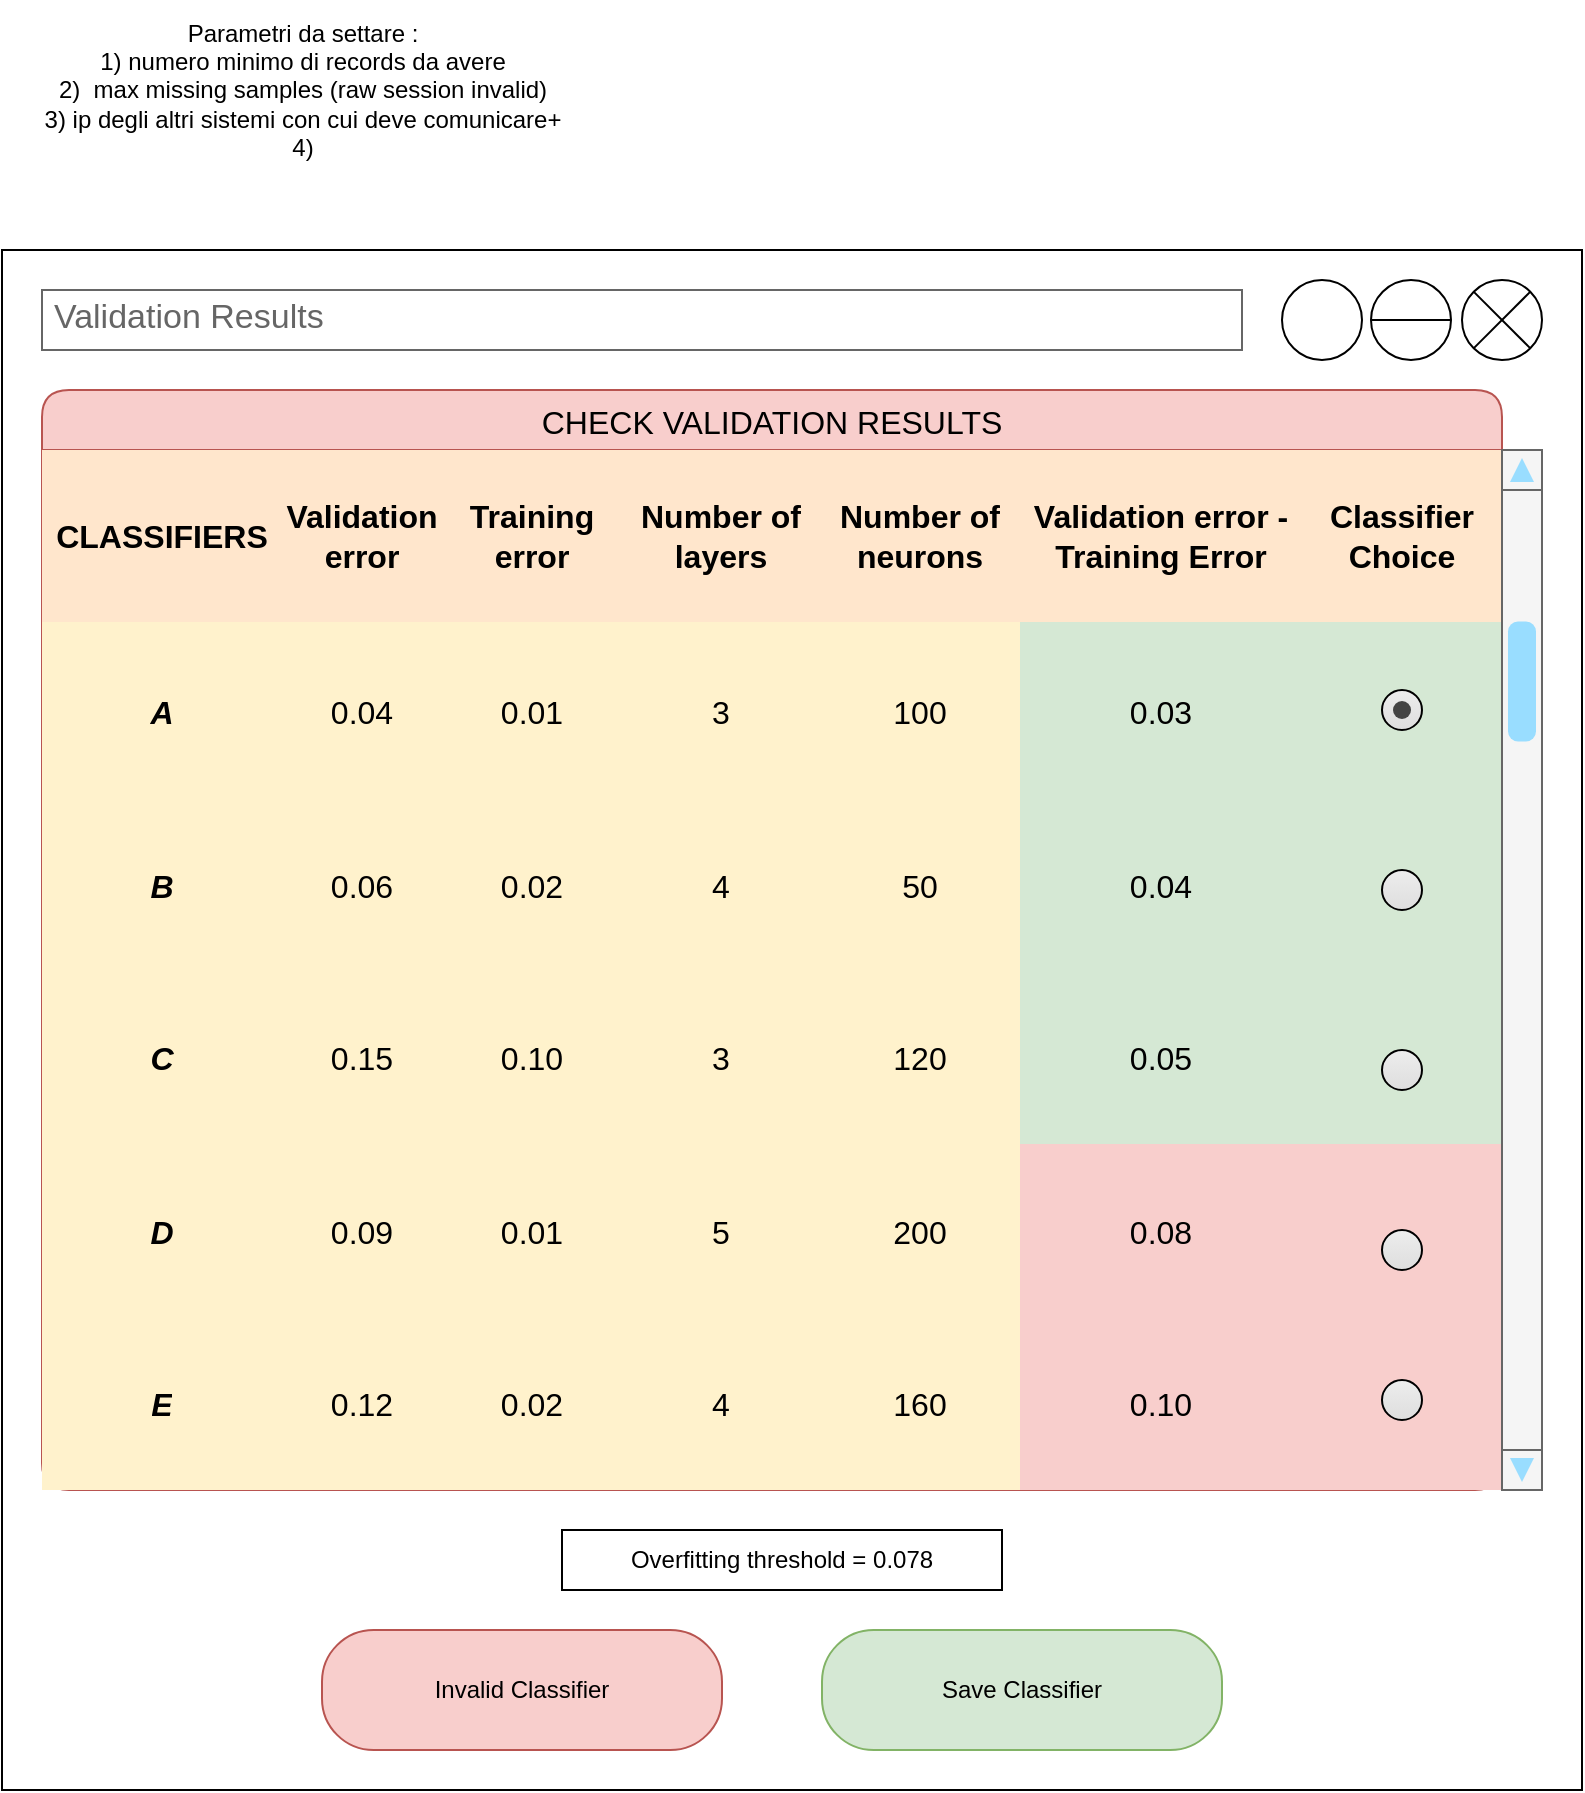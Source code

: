<mxfile>
    <diagram id="neL44oRjK5zxVdb9nWQi" name="Page-1">
        <mxGraphModel dx="1528" dy="1277" grid="1" gridSize="10" guides="1" tooltips="1" connect="1" arrows="1" fold="1" page="1" pageScale="1" pageWidth="850" pageHeight="1100" math="0" shadow="0">
            <root>
                <mxCell id="0"/>
                <mxCell id="1" parent="0"/>
                <mxCell id="2" value="Parametri da settare :&lt;br&gt;1) numero minimo di records da avere&lt;br&gt;2)&amp;nbsp; max missing samples (raw session invalid)&lt;br&gt;3) ip degli altri sistemi con cui deve comunicare+&lt;br&gt;4)" style="text;html=1;align=center;verticalAlign=middle;resizable=0;points=[];autosize=1;strokeColor=none;fillColor=none;" vertex="1" parent="1">
                    <mxGeometry x="40" y="105" width="280" height="90" as="geometry"/>
                </mxCell>
                <mxCell id="69" value="" style="rounded=0;whiteSpace=wrap;html=1;" vertex="1" parent="1">
                    <mxGeometry x="30" y="230" width="790" height="770" as="geometry"/>
                </mxCell>
                <mxCell id="70" value="CHECK VALIDATION RESULTS" style="shape=table;startSize=30;container=1;collapsible=0;childLayout=tableLayout;strokeColor=#b85450;fontSize=16;fillColor=#f8cecc;perimeterSpacing=0;rounded=1;shadow=0;" vertex="1" parent="1">
                    <mxGeometry x="50" y="300" width="730" height="550" as="geometry"/>
                </mxCell>
                <mxCell id="71" value="" style="shape=tableRow;horizontal=0;startSize=0;swimlaneHead=0;swimlaneBody=0;strokeColor=inherit;top=0;left=0;bottom=0;right=0;collapsible=0;dropTarget=0;fillColor=none;points=[[0,0.5],[1,0.5]];portConstraint=eastwest;fontSize=16;" vertex="1" parent="70">
                    <mxGeometry y="30" width="730" height="86" as="geometry"/>
                </mxCell>
                <mxCell id="72" value="CLASSIFIERS" style="shape=partialRectangle;html=1;whiteSpace=wrap;connectable=0;strokeColor=#d79b00;overflow=hidden;fillColor=#ffe6cc;top=0;left=0;bottom=0;right=0;pointerEvents=1;fontSize=16;fontStyle=1;" vertex="1" parent="71">
                    <mxGeometry width="120" height="86" as="geometry">
                        <mxRectangle width="120" height="86" as="alternateBounds"/>
                    </mxGeometry>
                </mxCell>
                <mxCell id="73" value="Validation error" style="shape=partialRectangle;html=1;whiteSpace=wrap;connectable=0;strokeColor=#d79b00;overflow=hidden;fillColor=#ffe6cc;top=0;left=0;bottom=0;right=0;pointerEvents=1;fontSize=16;fontStyle=1;" vertex="1" parent="71">
                    <mxGeometry x="120" width="80" height="86" as="geometry">
                        <mxRectangle width="80" height="86" as="alternateBounds"/>
                    </mxGeometry>
                </mxCell>
                <mxCell id="74" value="Training error" style="shape=partialRectangle;html=1;whiteSpace=wrap;connectable=0;strokeColor=#d79b00;overflow=hidden;fillColor=#ffe6cc;top=0;left=0;bottom=0;right=0;pointerEvents=1;fontSize=16;fontStyle=1;" vertex="1" parent="71">
                    <mxGeometry x="200" width="90" height="86" as="geometry">
                        <mxRectangle width="90" height="86" as="alternateBounds"/>
                    </mxGeometry>
                </mxCell>
                <mxCell id="75" value="Number of layers" style="shape=partialRectangle;html=1;whiteSpace=wrap;connectable=0;strokeColor=#d79b00;overflow=hidden;fillColor=#ffe6cc;top=0;left=0;bottom=0;right=0;pointerEvents=1;fontSize=16;fontStyle=1;" vertex="1" parent="71">
                    <mxGeometry x="290" width="99" height="86" as="geometry">
                        <mxRectangle width="99" height="86" as="alternateBounds"/>
                    </mxGeometry>
                </mxCell>
                <mxCell id="76" value="Number of neurons" style="shape=partialRectangle;html=1;whiteSpace=wrap;connectable=0;strokeColor=#d79b00;overflow=hidden;fillColor=#ffe6cc;top=0;left=0;bottom=0;right=0;pointerEvents=1;fontSize=16;fontStyle=1;" vertex="1" parent="71">
                    <mxGeometry x="389" width="100" height="86" as="geometry">
                        <mxRectangle width="100" height="86" as="alternateBounds"/>
                    </mxGeometry>
                </mxCell>
                <mxCell id="77" value="Validation error - Training Error" style="shape=partialRectangle;html=1;whiteSpace=wrap;connectable=0;strokeColor=#d79b00;overflow=hidden;fillColor=#ffe6cc;top=0;left=0;bottom=0;right=0;pointerEvents=1;fontSize=16;fontStyle=1;" vertex="1" parent="71">
                    <mxGeometry x="489" width="141" height="86" as="geometry">
                        <mxRectangle width="141" height="86" as="alternateBounds"/>
                    </mxGeometry>
                </mxCell>
                <mxCell id="78" value="Classifier Choice" style="shape=partialRectangle;html=1;whiteSpace=wrap;connectable=0;strokeColor=#d79b00;overflow=hidden;fillColor=#ffe6cc;top=0;left=0;bottom=0;right=0;pointerEvents=1;fontSize=16;fontStyle=1;" vertex="1" parent="71">
                    <mxGeometry x="630" width="100" height="86" as="geometry">
                        <mxRectangle width="100" height="86" as="alternateBounds"/>
                    </mxGeometry>
                </mxCell>
                <mxCell id="79" value="" style="shape=tableRow;horizontal=0;startSize=0;swimlaneHead=0;swimlaneBody=0;strokeColor=inherit;top=0;left=0;bottom=0;right=0;collapsible=0;dropTarget=0;fillColor=none;points=[[0,0.5],[1,0.5]];portConstraint=eastwest;fontSize=16;" vertex="1" parent="70">
                    <mxGeometry y="116" width="730" height="89" as="geometry"/>
                </mxCell>
                <mxCell id="80" value="A" style="shape=partialRectangle;html=1;whiteSpace=wrap;connectable=0;strokeColor=#d6b656;overflow=hidden;fillColor=#fff2cc;top=0;left=0;bottom=0;right=0;pointerEvents=1;fontSize=16;fontStyle=3" vertex="1" parent="79">
                    <mxGeometry width="120" height="89" as="geometry">
                        <mxRectangle width="120" height="89" as="alternateBounds"/>
                    </mxGeometry>
                </mxCell>
                <mxCell id="81" value="0.04" style="shape=partialRectangle;html=1;whiteSpace=wrap;connectable=0;strokeColor=#d6b656;overflow=hidden;fillColor=#fff2cc;top=0;left=0;bottom=0;right=0;pointerEvents=1;fontSize=16;" vertex="1" parent="79">
                    <mxGeometry x="120" width="80" height="89" as="geometry">
                        <mxRectangle width="80" height="89" as="alternateBounds"/>
                    </mxGeometry>
                </mxCell>
                <mxCell id="82" value="0.01" style="shape=partialRectangle;html=1;whiteSpace=wrap;connectable=0;strokeColor=#d6b656;overflow=hidden;fillColor=#fff2cc;top=0;left=0;bottom=0;right=0;pointerEvents=1;fontSize=16;" vertex="1" parent="79">
                    <mxGeometry x="200" width="90" height="89" as="geometry">
                        <mxRectangle width="90" height="89" as="alternateBounds"/>
                    </mxGeometry>
                </mxCell>
                <mxCell id="83" value="3" style="shape=partialRectangle;html=1;whiteSpace=wrap;connectable=0;strokeColor=#d6b656;overflow=hidden;fillColor=#fff2cc;top=0;left=0;bottom=0;right=0;pointerEvents=1;fontSize=16;" vertex="1" parent="79">
                    <mxGeometry x="290" width="99" height="89" as="geometry">
                        <mxRectangle width="99" height="89" as="alternateBounds"/>
                    </mxGeometry>
                </mxCell>
                <mxCell id="84" value="100" style="shape=partialRectangle;html=1;whiteSpace=wrap;connectable=0;strokeColor=#d6b656;overflow=hidden;fillColor=#fff2cc;top=0;left=0;bottom=0;right=0;pointerEvents=1;fontSize=16;" vertex="1" parent="79">
                    <mxGeometry x="389" width="100" height="89" as="geometry">
                        <mxRectangle width="100" height="89" as="alternateBounds"/>
                    </mxGeometry>
                </mxCell>
                <mxCell id="85" value="0.03" style="shape=partialRectangle;html=1;whiteSpace=wrap;connectable=0;strokeColor=#82b366;overflow=hidden;fillColor=#d5e8d4;top=0;left=0;bottom=0;right=0;pointerEvents=1;fontSize=16;" vertex="1" parent="79">
                    <mxGeometry x="489" width="141" height="89" as="geometry">
                        <mxRectangle width="141" height="89" as="alternateBounds"/>
                    </mxGeometry>
                </mxCell>
                <mxCell id="86" style="shape=partialRectangle;html=1;whiteSpace=wrap;connectable=0;strokeColor=#82b366;overflow=hidden;fillColor=#d5e8d4;top=0;left=0;bottom=0;right=0;pointerEvents=1;fontSize=16;" vertex="1" parent="79">
                    <mxGeometry x="630" width="100" height="89" as="geometry">
                        <mxRectangle width="100" height="89" as="alternateBounds"/>
                    </mxGeometry>
                </mxCell>
                <mxCell id="87" value="" style="shape=tableRow;horizontal=0;startSize=0;swimlaneHead=0;swimlaneBody=0;strokeColor=inherit;top=0;left=0;bottom=0;right=0;collapsible=0;dropTarget=0;fillColor=none;points=[[0,0.5],[1,0.5]];portConstraint=eastwest;fontSize=16;" vertex="1" parent="70">
                    <mxGeometry y="205" width="730" height="85" as="geometry"/>
                </mxCell>
                <mxCell id="88" value="B" style="shape=partialRectangle;html=1;whiteSpace=wrap;connectable=0;strokeColor=#d6b656;overflow=hidden;fillColor=#fff2cc;top=0;left=0;bottom=0;right=0;pointerEvents=1;fontSize=16;fontStyle=3" vertex="1" parent="87">
                    <mxGeometry width="120" height="85" as="geometry">
                        <mxRectangle width="120" height="85" as="alternateBounds"/>
                    </mxGeometry>
                </mxCell>
                <mxCell id="89" value="0.06" style="shape=partialRectangle;html=1;whiteSpace=wrap;connectable=0;strokeColor=#d6b656;overflow=hidden;fillColor=#fff2cc;top=0;left=0;bottom=0;right=0;pointerEvents=1;fontSize=16;" vertex="1" parent="87">
                    <mxGeometry x="120" width="80" height="85" as="geometry">
                        <mxRectangle width="80" height="85" as="alternateBounds"/>
                    </mxGeometry>
                </mxCell>
                <mxCell id="90" value="0.02" style="shape=partialRectangle;html=1;whiteSpace=wrap;connectable=0;strokeColor=#d6b656;overflow=hidden;fillColor=#fff2cc;top=0;left=0;bottom=0;right=0;pointerEvents=1;fontSize=16;" vertex="1" parent="87">
                    <mxGeometry x="200" width="90" height="85" as="geometry">
                        <mxRectangle width="90" height="85" as="alternateBounds"/>
                    </mxGeometry>
                </mxCell>
                <mxCell id="91" value="4" style="shape=partialRectangle;html=1;whiteSpace=wrap;connectable=0;strokeColor=#d6b656;overflow=hidden;fillColor=#fff2cc;top=0;left=0;bottom=0;right=0;pointerEvents=1;fontSize=16;" vertex="1" parent="87">
                    <mxGeometry x="290" width="99" height="85" as="geometry">
                        <mxRectangle width="99" height="85" as="alternateBounds"/>
                    </mxGeometry>
                </mxCell>
                <mxCell id="92" value="50" style="shape=partialRectangle;html=1;whiteSpace=wrap;connectable=0;strokeColor=#d6b656;overflow=hidden;fillColor=#fff2cc;top=0;left=0;bottom=0;right=0;pointerEvents=1;fontSize=16;" vertex="1" parent="87">
                    <mxGeometry x="389" width="100" height="85" as="geometry">
                        <mxRectangle width="100" height="85" as="alternateBounds"/>
                    </mxGeometry>
                </mxCell>
                <mxCell id="93" value="0.04" style="shape=partialRectangle;html=1;whiteSpace=wrap;connectable=0;strokeColor=#82b366;overflow=hidden;fillColor=#d5e8d4;top=0;left=0;bottom=0;right=0;pointerEvents=1;fontSize=16;" vertex="1" parent="87">
                    <mxGeometry x="489" width="141" height="85" as="geometry">
                        <mxRectangle width="141" height="85" as="alternateBounds"/>
                    </mxGeometry>
                </mxCell>
                <mxCell id="94" style="shape=partialRectangle;html=1;whiteSpace=wrap;connectable=0;strokeColor=#82b366;overflow=hidden;fillColor=#d5e8d4;top=0;left=0;bottom=0;right=0;pointerEvents=1;fontSize=16;" vertex="1" parent="87">
                    <mxGeometry x="630" width="100" height="85" as="geometry">
                        <mxRectangle width="100" height="85" as="alternateBounds"/>
                    </mxGeometry>
                </mxCell>
                <mxCell id="95" style="shape=tableRow;horizontal=0;startSize=0;swimlaneHead=0;swimlaneBody=0;strokeColor=inherit;top=0;left=0;bottom=0;right=0;collapsible=0;dropTarget=0;fillColor=none;points=[[0,0.5],[1,0.5]];portConstraint=eastwest;fontSize=16;" vertex="1" parent="70">
                    <mxGeometry y="290" width="730" height="87" as="geometry"/>
                </mxCell>
                <mxCell id="96" value="C" style="shape=partialRectangle;html=1;whiteSpace=wrap;connectable=0;strokeColor=#d6b656;overflow=hidden;fillColor=#fff2cc;top=0;left=0;bottom=0;right=0;pointerEvents=1;fontSize=16;fontStyle=3" vertex="1" parent="95">
                    <mxGeometry width="120" height="87" as="geometry">
                        <mxRectangle width="120" height="87" as="alternateBounds"/>
                    </mxGeometry>
                </mxCell>
                <mxCell id="97" value="0.15" style="shape=partialRectangle;html=1;whiteSpace=wrap;connectable=0;strokeColor=#d6b656;overflow=hidden;fillColor=#fff2cc;top=0;left=0;bottom=0;right=0;pointerEvents=1;fontSize=16;" vertex="1" parent="95">
                    <mxGeometry x="120" width="80" height="87" as="geometry">
                        <mxRectangle width="80" height="87" as="alternateBounds"/>
                    </mxGeometry>
                </mxCell>
                <mxCell id="98" value="0.10" style="shape=partialRectangle;html=1;whiteSpace=wrap;connectable=0;strokeColor=#d6b656;overflow=hidden;fillColor=#fff2cc;top=0;left=0;bottom=0;right=0;pointerEvents=1;fontSize=16;" vertex="1" parent="95">
                    <mxGeometry x="200" width="90" height="87" as="geometry">
                        <mxRectangle width="90" height="87" as="alternateBounds"/>
                    </mxGeometry>
                </mxCell>
                <mxCell id="99" value="3" style="shape=partialRectangle;html=1;whiteSpace=wrap;connectable=0;strokeColor=#d6b656;overflow=hidden;fillColor=#fff2cc;top=0;left=0;bottom=0;right=0;pointerEvents=1;fontSize=16;" vertex="1" parent="95">
                    <mxGeometry x="290" width="99" height="87" as="geometry">
                        <mxRectangle width="99" height="87" as="alternateBounds"/>
                    </mxGeometry>
                </mxCell>
                <mxCell id="100" value="120" style="shape=partialRectangle;html=1;whiteSpace=wrap;connectable=0;strokeColor=#d6b656;overflow=hidden;fillColor=#fff2cc;top=0;left=0;bottom=0;right=0;pointerEvents=1;fontSize=16;" vertex="1" parent="95">
                    <mxGeometry x="389" width="100" height="87" as="geometry">
                        <mxRectangle width="100" height="87" as="alternateBounds"/>
                    </mxGeometry>
                </mxCell>
                <mxCell id="101" value="0.05" style="shape=partialRectangle;html=1;whiteSpace=wrap;connectable=0;strokeColor=#82b366;overflow=hidden;fillColor=#d5e8d4;top=0;left=0;bottom=0;right=0;pointerEvents=1;fontSize=16;fontStyle=0" vertex="1" parent="95">
                    <mxGeometry x="489" width="141" height="87" as="geometry">
                        <mxRectangle width="141" height="87" as="alternateBounds"/>
                    </mxGeometry>
                </mxCell>
                <mxCell id="102" style="shape=partialRectangle;html=1;whiteSpace=wrap;connectable=0;strokeColor=#82b366;overflow=hidden;fillColor=#d5e8d4;top=0;left=0;bottom=0;right=0;pointerEvents=1;fontSize=16;fontStyle=0" vertex="1" parent="95">
                    <mxGeometry x="630" width="100" height="87" as="geometry">
                        <mxRectangle width="100" height="87" as="alternateBounds"/>
                    </mxGeometry>
                </mxCell>
                <mxCell id="103" style="shape=tableRow;horizontal=0;startSize=0;swimlaneHead=0;swimlaneBody=0;strokeColor=inherit;top=0;left=0;bottom=0;right=0;collapsible=0;dropTarget=0;fillColor=none;points=[[0,0.5],[1,0.5]];portConstraint=eastwest;fontSize=16;" vertex="1" parent="70">
                    <mxGeometry y="377" width="730" height="87" as="geometry"/>
                </mxCell>
                <mxCell id="104" value="D" style="shape=partialRectangle;html=1;whiteSpace=wrap;connectable=0;strokeColor=#d6b656;overflow=hidden;fillColor=#fff2cc;top=0;left=0;bottom=0;right=0;pointerEvents=1;fontSize=16;fontStyle=3" vertex="1" parent="103">
                    <mxGeometry width="120" height="87" as="geometry">
                        <mxRectangle width="120" height="87" as="alternateBounds"/>
                    </mxGeometry>
                </mxCell>
                <mxCell id="105" value="0.09" style="shape=partialRectangle;html=1;whiteSpace=wrap;connectable=0;strokeColor=#d6b656;overflow=hidden;fillColor=#fff2cc;top=0;left=0;bottom=0;right=0;pointerEvents=1;fontSize=16;" vertex="1" parent="103">
                    <mxGeometry x="120" width="80" height="87" as="geometry">
                        <mxRectangle width="80" height="87" as="alternateBounds"/>
                    </mxGeometry>
                </mxCell>
                <mxCell id="106" value="0.01" style="shape=partialRectangle;html=1;whiteSpace=wrap;connectable=0;strokeColor=#d6b656;overflow=hidden;fillColor=#fff2cc;top=0;left=0;bottom=0;right=0;pointerEvents=1;fontSize=16;" vertex="1" parent="103">
                    <mxGeometry x="200" width="90" height="87" as="geometry">
                        <mxRectangle width="90" height="87" as="alternateBounds"/>
                    </mxGeometry>
                </mxCell>
                <mxCell id="107" value="5" style="shape=partialRectangle;html=1;whiteSpace=wrap;connectable=0;strokeColor=#d6b656;overflow=hidden;fillColor=#fff2cc;top=0;left=0;bottom=0;right=0;pointerEvents=1;fontSize=16;" vertex="1" parent="103">
                    <mxGeometry x="290" width="99" height="87" as="geometry">
                        <mxRectangle width="99" height="87" as="alternateBounds"/>
                    </mxGeometry>
                </mxCell>
                <mxCell id="108" value="200" style="shape=partialRectangle;html=1;whiteSpace=wrap;connectable=0;strokeColor=#d6b656;overflow=hidden;fillColor=#fff2cc;top=0;left=0;bottom=0;right=0;pointerEvents=1;fontSize=16;" vertex="1" parent="103">
                    <mxGeometry x="389" width="100" height="87" as="geometry">
                        <mxRectangle width="100" height="87" as="alternateBounds"/>
                    </mxGeometry>
                </mxCell>
                <mxCell id="109" value="0.08" style="shape=partialRectangle;html=1;whiteSpace=wrap;connectable=0;strokeColor=#b85450;overflow=hidden;fillColor=#f8cecc;top=0;left=0;bottom=0;right=0;pointerEvents=1;fontSize=16;" vertex="1" parent="103">
                    <mxGeometry x="489" width="141" height="87" as="geometry">
                        <mxRectangle width="141" height="87" as="alternateBounds"/>
                    </mxGeometry>
                </mxCell>
                <mxCell id="110" style="shape=partialRectangle;html=1;whiteSpace=wrap;connectable=0;strokeColor=#b85450;overflow=hidden;fillColor=#f8cecc;top=0;left=0;bottom=0;right=0;pointerEvents=1;fontSize=16;" vertex="1" parent="103">
                    <mxGeometry x="630" width="100" height="87" as="geometry">
                        <mxRectangle width="100" height="87" as="alternateBounds"/>
                    </mxGeometry>
                </mxCell>
                <mxCell id="111" style="shape=tableRow;horizontal=0;startSize=0;swimlaneHead=0;swimlaneBody=0;strokeColor=inherit;top=0;left=0;bottom=0;right=0;collapsible=0;dropTarget=0;fillColor=none;points=[[0,0.5],[1,0.5]];portConstraint=eastwest;fontSize=16;" vertex="1" parent="70">
                    <mxGeometry y="464" width="730" height="86" as="geometry"/>
                </mxCell>
                <mxCell id="112" value="E" style="shape=partialRectangle;html=1;whiteSpace=wrap;connectable=0;strokeColor=#d6b656;overflow=hidden;fillColor=#fff2cc;top=0;left=0;bottom=0;right=0;pointerEvents=1;fontSize=16;fontStyle=3" vertex="1" parent="111">
                    <mxGeometry width="120" height="86" as="geometry">
                        <mxRectangle width="120" height="86" as="alternateBounds"/>
                    </mxGeometry>
                </mxCell>
                <mxCell id="113" value="0.12" style="shape=partialRectangle;html=1;whiteSpace=wrap;connectable=0;strokeColor=#d6b656;overflow=hidden;fillColor=#fff2cc;top=0;left=0;bottom=0;right=0;pointerEvents=1;fontSize=16;" vertex="1" parent="111">
                    <mxGeometry x="120" width="80" height="86" as="geometry">
                        <mxRectangle width="80" height="86" as="alternateBounds"/>
                    </mxGeometry>
                </mxCell>
                <mxCell id="114" value="0.02" style="shape=partialRectangle;html=1;whiteSpace=wrap;connectable=0;strokeColor=#d6b656;overflow=hidden;fillColor=#fff2cc;top=0;left=0;bottom=0;right=0;pointerEvents=1;fontSize=16;" vertex="1" parent="111">
                    <mxGeometry x="200" width="90" height="86" as="geometry">
                        <mxRectangle width="90" height="86" as="alternateBounds"/>
                    </mxGeometry>
                </mxCell>
                <mxCell id="115" value="4" style="shape=partialRectangle;html=1;whiteSpace=wrap;connectable=0;strokeColor=#d6b656;overflow=hidden;fillColor=#fff2cc;top=0;left=0;bottom=0;right=0;pointerEvents=1;fontSize=16;" vertex="1" parent="111">
                    <mxGeometry x="290" width="99" height="86" as="geometry">
                        <mxRectangle width="99" height="86" as="alternateBounds"/>
                    </mxGeometry>
                </mxCell>
                <mxCell id="116" value="160" style="shape=partialRectangle;html=1;whiteSpace=wrap;connectable=0;strokeColor=#d6b656;overflow=hidden;fillColor=#fff2cc;top=0;left=0;bottom=0;right=0;pointerEvents=1;fontSize=16;" vertex="1" parent="111">
                    <mxGeometry x="389" width="100" height="86" as="geometry">
                        <mxRectangle width="100" height="86" as="alternateBounds"/>
                    </mxGeometry>
                </mxCell>
                <mxCell id="117" value="0.10" style="shape=partialRectangle;html=1;whiteSpace=wrap;connectable=0;strokeColor=#b85450;overflow=hidden;fillColor=#f8cecc;top=0;left=0;bottom=0;right=0;pointerEvents=1;fontSize=16;" vertex="1" parent="111">
                    <mxGeometry x="489" width="141" height="86" as="geometry">
                        <mxRectangle width="141" height="86" as="alternateBounds"/>
                    </mxGeometry>
                </mxCell>
                <mxCell id="118" style="shape=partialRectangle;html=1;whiteSpace=wrap;connectable=0;strokeColor=#b85450;overflow=hidden;fillColor=#f8cecc;top=0;left=0;bottom=0;right=0;pointerEvents=1;fontSize=16;" vertex="1" parent="111">
                    <mxGeometry x="630" width="100" height="86" as="geometry">
                        <mxRectangle width="100" height="86" as="alternateBounds"/>
                    </mxGeometry>
                </mxCell>
                <mxCell id="119" value="Save Classifier" style="rounded=1;whiteSpace=wrap;html=1;fillColor=#d5e8d4;strokeColor=#82b366;arcSize=43;" vertex="1" parent="1">
                    <mxGeometry x="440" y="920" width="200" height="60" as="geometry"/>
                </mxCell>
                <mxCell id="120" value="Invalid Classifier" style="rounded=1;whiteSpace=wrap;html=1;fillColor=#f8cecc;strokeColor=#b85450;arcSize=43;" vertex="1" parent="1">
                    <mxGeometry x="190" y="920" width="200" height="60" as="geometry"/>
                </mxCell>
                <mxCell id="121" value="Overfitting threshold = 0.078" style="rounded=0;whiteSpace=wrap;html=1;" vertex="1" parent="1">
                    <mxGeometry x="310" y="870" width="220" height="30" as="geometry"/>
                </mxCell>
                <mxCell id="122" value="" style="html=1;shadow=0;dashed=0;shape=mxgraph.bootstrap.radioButton2;labelPosition=right;verticalLabelPosition=middle;align=left;verticalAlign=middle;gradientColor=#DEDEDE;fillColor=#EDEDED;checked=0;spacing=5;checkedFill=#0085FC;checkedStroke=#ffffff;sketch=0;" vertex="1" parent="1">
                    <mxGeometry x="720" y="540" width="20" height="20" as="geometry"/>
                </mxCell>
                <mxCell id="123" value="" style="html=1;shadow=0;dashed=0;shape=mxgraph.bootstrap.radioButton2;labelPosition=right;verticalLabelPosition=middle;align=left;verticalAlign=middle;gradientColor=#DEDEDE;fillColor=#EDEDED;checked=0;spacing=5;checkedFill=#0085FC;checkedStroke=#ffffff;sketch=0;" vertex="1" parent="1">
                    <mxGeometry x="720" y="450" width="20" height="20" as="geometry"/>
                </mxCell>
                <mxCell id="124" value="" style="html=1;shadow=0;dashed=0;shape=mxgraph.bootstrap.radioButton2;labelPosition=right;verticalLabelPosition=middle;align=left;verticalAlign=middle;gradientColor=#DEDEDE;fillColor=#EDEDED;checked=0;spacing=5;checkedFill=#0085FC;checkedStroke=#ffffff;sketch=0;" vertex="1" parent="1">
                    <mxGeometry x="720" y="630" width="20" height="20" as="geometry"/>
                </mxCell>
                <mxCell id="125" value="" style="html=1;shadow=0;dashed=0;shape=mxgraph.bootstrap.radioButton2;labelPosition=right;verticalLabelPosition=middle;align=left;verticalAlign=middle;gradientColor=#DEDEDE;fillColor=#EDEDED;checked=0;spacing=5;checkedFill=#0085FC;checkedStroke=#ffffff;sketch=0;" vertex="1" parent="1">
                    <mxGeometry x="720" y="720" width="20" height="20" as="geometry"/>
                </mxCell>
                <mxCell id="126" value="" style="html=1;shadow=0;dashed=0;shape=mxgraph.bootstrap.radioButton2;labelPosition=right;verticalLabelPosition=middle;align=left;verticalAlign=middle;gradientColor=#DEDEDE;fillColor=#EDEDED;checked=0;spacing=5;checkedFill=#0085FC;checkedStroke=#ffffff;sketch=0;" vertex="1" parent="1">
                    <mxGeometry x="720" y="795" width="20" height="20" as="geometry"/>
                </mxCell>
                <mxCell id="127" value="" style="shape=ellipse;fillColor=#444444;strokeColor=none;html=1;" vertex="1" parent="1">
                    <mxGeometry x="725.5" y="455.5" width="9" height="9" as="geometry"/>
                </mxCell>
                <mxCell id="128" value="" style="verticalLabelPosition=bottom;shadow=0;dashed=0;align=center;html=1;verticalAlign=top;strokeWidth=1;shape=mxgraph.mockup.navigation.scrollBar;strokeColor=#666666;barPos=15.655;fillColor2=#99ddff;strokeColor2=none;direction=north;movable=1;resizable=1;rotatable=1;deletable=1;editable=1;locked=0;connectable=1;flipV=1;fillColor=#f5f5f5;fontColor=#333333;" vertex="1" parent="1">
                    <mxGeometry x="780" y="330" width="20" height="520" as="geometry"/>
                </mxCell>
                <mxCell id="129" value="" style="ellipse;whiteSpace=wrap;html=1;aspect=fixed;" vertex="1" parent="1">
                    <mxGeometry x="670" y="245" width="40" height="40" as="geometry"/>
                </mxCell>
                <mxCell id="130" value="" style="shape=sumEllipse;perimeter=ellipsePerimeter;whiteSpace=wrap;html=1;backgroundOutline=1;" vertex="1" parent="1">
                    <mxGeometry x="760" y="245" width="40" height="40" as="geometry"/>
                </mxCell>
                <mxCell id="131" value="" style="shape=lineEllipse;perimeter=ellipsePerimeter;whiteSpace=wrap;html=1;backgroundOutline=1;" vertex="1" parent="1">
                    <mxGeometry x="714.5" y="245" width="40" height="40" as="geometry"/>
                </mxCell>
                <mxCell id="132" value="Validation Results" style="strokeWidth=1;shadow=0;dashed=0;align=center;html=1;shape=mxgraph.mockup.text.textBox;fontColor=#666666;align=left;fontSize=17;spacingLeft=4;spacingTop=-3;strokeColor=#666666;mainText=" vertex="1" parent="1">
                    <mxGeometry x="50" y="250" width="600" height="30" as="geometry"/>
                </mxCell>
            </root>
        </mxGraphModel>
    </diagram>
</mxfile>